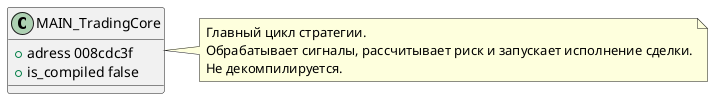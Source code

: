 @startuml
class MAIN_TradingCore {
    +adress 008cdc3f
    +is_compiled false
}

note right of MAIN_TradingCore
    Главный цикл стратегии. 
    Обрабатывает сигналы, рассчитывает риск и запускает исполнение сделки.
    Не декомпилируется.
end note

@enduml